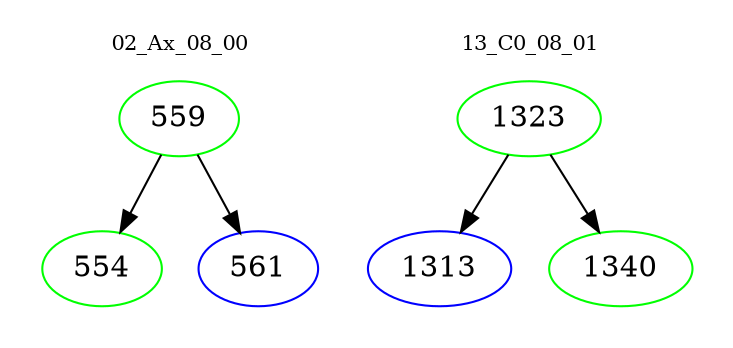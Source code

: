 digraph{
subgraph cluster_0 {
color = white
label = "02_Ax_08_00";
fontsize=10;
T0_559 [label="559", color="green"]
T0_559 -> T0_554 [color="black"]
T0_554 [label="554", color="green"]
T0_559 -> T0_561 [color="black"]
T0_561 [label="561", color="blue"]
}
subgraph cluster_1 {
color = white
label = "13_C0_08_01";
fontsize=10;
T1_1323 [label="1323", color="green"]
T1_1323 -> T1_1313 [color="black"]
T1_1313 [label="1313", color="blue"]
T1_1323 -> T1_1340 [color="black"]
T1_1340 [label="1340", color="green"]
}
}
